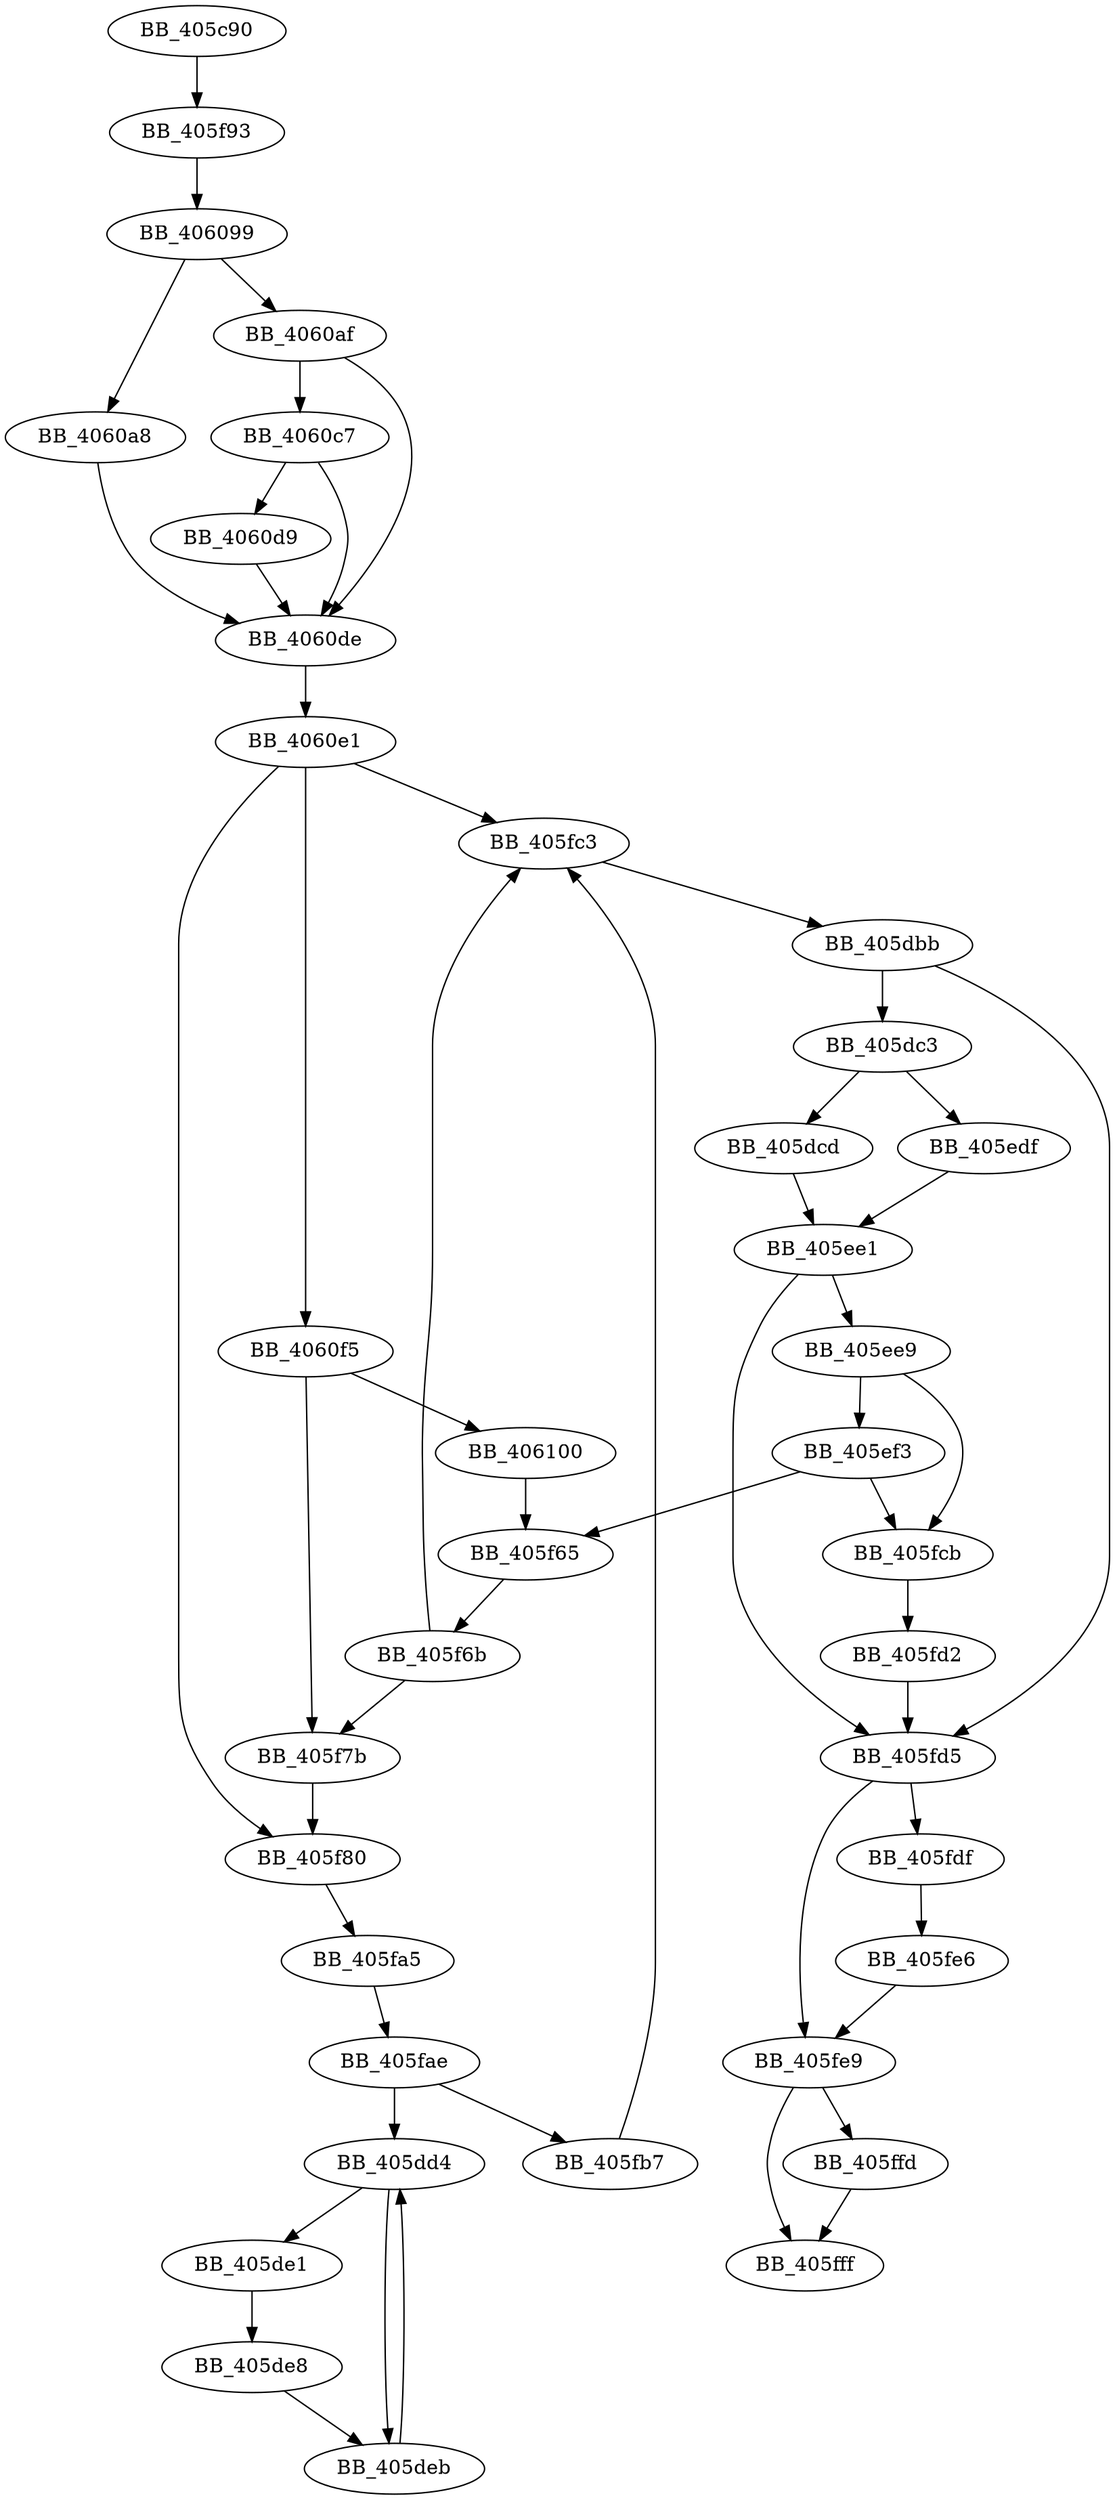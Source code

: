 DiGraph sub_405C90{
BB_405c90->BB_405f93
BB_405dbb->BB_405dc3
BB_405dbb->BB_405fd5
BB_405dc3->BB_405dcd
BB_405dc3->BB_405edf
BB_405dcd->BB_405ee1
BB_405dd4->BB_405de1
BB_405dd4->BB_405deb
BB_405de1->BB_405de8
BB_405de8->BB_405deb
BB_405deb->BB_405dd4
BB_405edf->BB_405ee1
BB_405ee1->BB_405ee9
BB_405ee1->BB_405fd5
BB_405ee9->BB_405ef3
BB_405ee9->BB_405fcb
BB_405ef3->BB_405f65
BB_405ef3->BB_405fcb
BB_405f65->BB_405f6b
BB_405f6b->BB_405f7b
BB_405f6b->BB_405fc3
BB_405f7b->BB_405f80
BB_405f80->BB_405fa5
BB_405f93->BB_406099
BB_405fa5->BB_405fae
BB_405fae->BB_405dd4
BB_405fae->BB_405fb7
BB_405fb7->BB_405fc3
BB_405fc3->BB_405dbb
BB_405fcb->BB_405fd2
BB_405fd2->BB_405fd5
BB_405fd5->BB_405fdf
BB_405fd5->BB_405fe9
BB_405fdf->BB_405fe6
BB_405fe6->BB_405fe9
BB_405fe9->BB_405ffd
BB_405fe9->BB_405fff
BB_405ffd->BB_405fff
BB_406099->BB_4060a8
BB_406099->BB_4060af
BB_4060a8->BB_4060de
BB_4060af->BB_4060c7
BB_4060af->BB_4060de
BB_4060c7->BB_4060d9
BB_4060c7->BB_4060de
BB_4060d9->BB_4060de
BB_4060de->BB_4060e1
BB_4060e1->BB_405f80
BB_4060e1->BB_405fc3
BB_4060e1->BB_4060f5
BB_4060f5->BB_405f7b
BB_4060f5->BB_406100
BB_406100->BB_405f65
}
